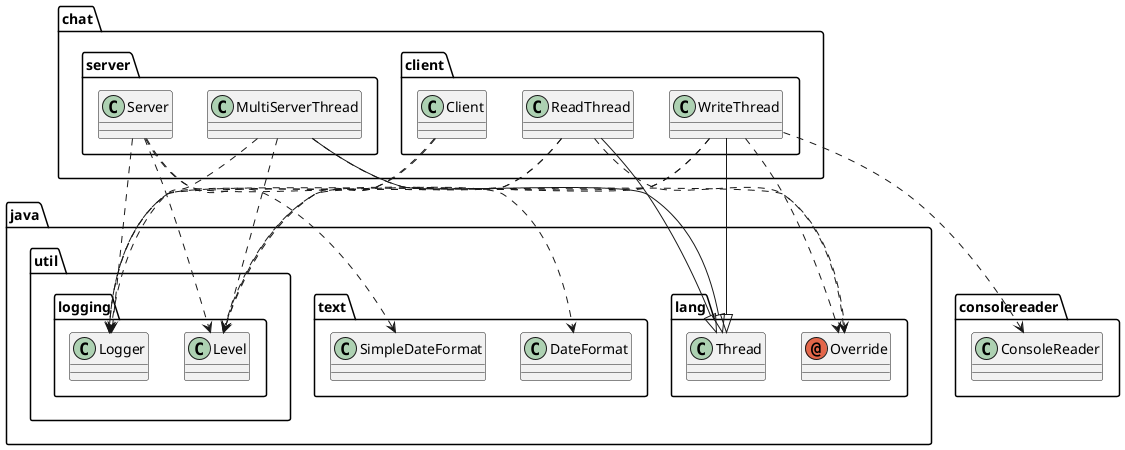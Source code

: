 @startuml
annotation java.lang.Override
class chat.client.Client
class chat.client.ReadThread
class chat.client.WriteThread
class chat.server.MultiServerThread
class chat.server.Server
class consolereader.ConsoleReader
class java.lang.Thread
class java.text.DateFormat
class java.text.SimpleDateFormat
class java.util.logging.Level
class java.util.logging.Logger
chat.client.Client ..> java.util.logging.Level
chat.client.Client ..> java.util.logging.Logger
chat.client.ReadThread ..> java.lang.Override
chat.client.ReadThread --|> java.lang.Thread
chat.client.ReadThread ..> java.util.logging.Level
chat.client.ReadThread ..> java.util.logging.Logger
chat.client.WriteThread ..> java.lang.Override
chat.client.WriteThread ..> consolereader.ConsoleReader
chat.client.WriteThread --|> java.lang.Thread
chat.client.WriteThread ..> java.util.logging.Level
chat.client.WriteThread ..> java.util.logging.Logger
chat.server.MultiServerThread ..> java.lang.Override
chat.server.MultiServerThread --|> java.lang.Thread
chat.server.MultiServerThread ..> java.util.logging.Level
chat.server.MultiServerThread ..> java.util.logging.Logger
chat.server.Server ..> java.text.DateFormat
chat.server.Server ..> java.text.SimpleDateFormat
chat.server.Server ..> java.util.logging.Level
chat.server.Server ..> java.util.logging.Logger
@enduml